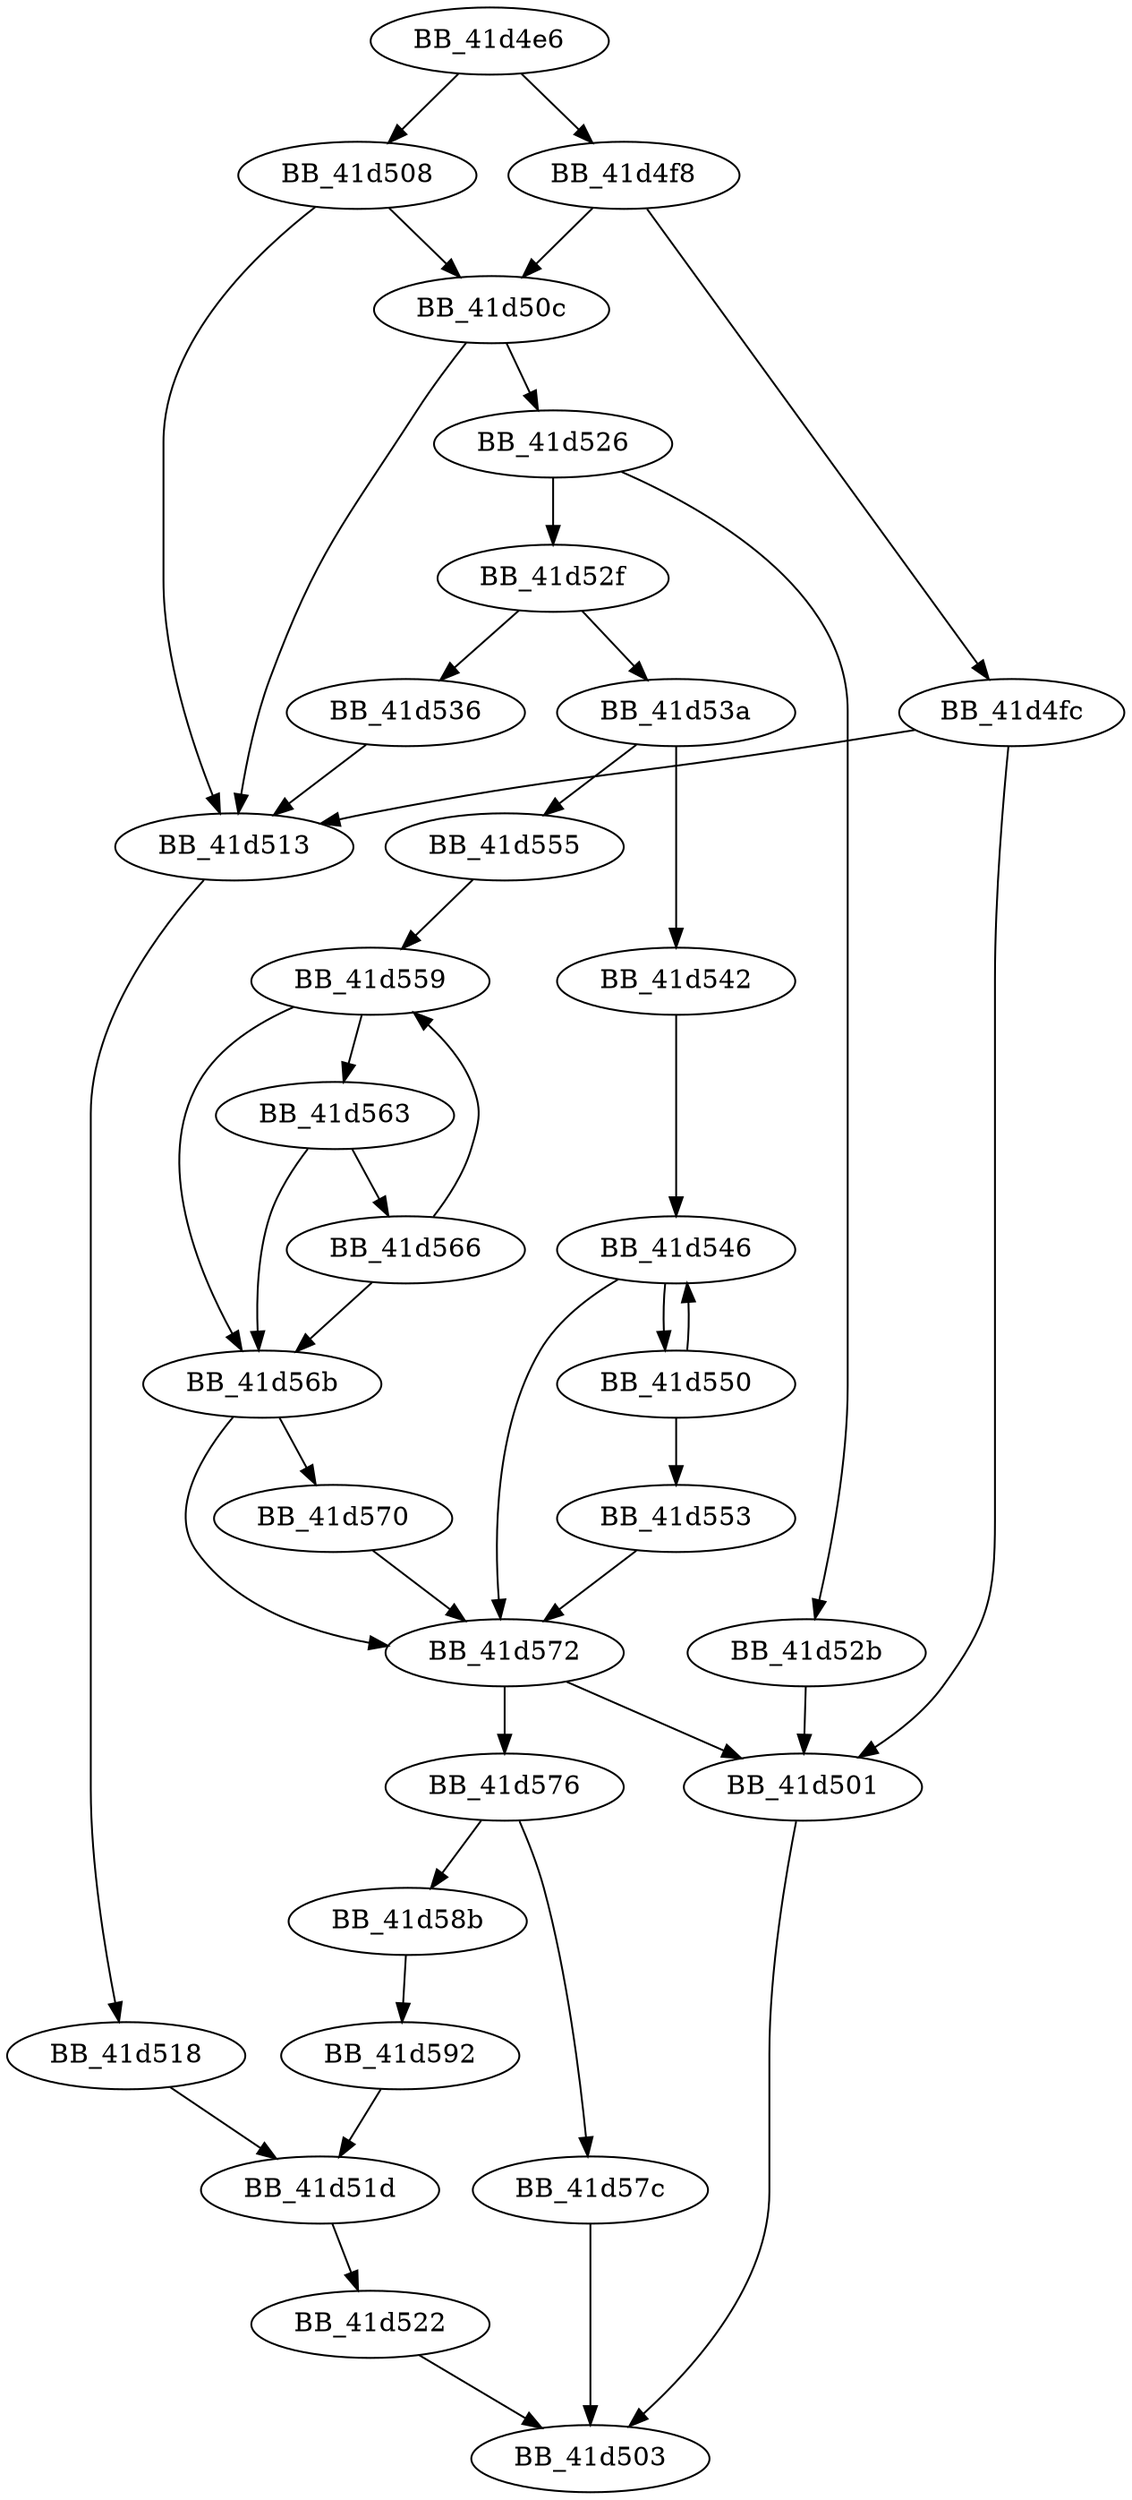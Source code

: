 DiGraph _strncpy_s{
BB_41d4e6->BB_41d4f8
BB_41d4e6->BB_41d508
BB_41d4f8->BB_41d4fc
BB_41d4f8->BB_41d50c
BB_41d4fc->BB_41d501
BB_41d4fc->BB_41d513
BB_41d501->BB_41d503
BB_41d508->BB_41d50c
BB_41d508->BB_41d513
BB_41d50c->BB_41d513
BB_41d50c->BB_41d526
BB_41d513->BB_41d518
BB_41d518->BB_41d51d
BB_41d51d->BB_41d522
BB_41d522->BB_41d503
BB_41d526->BB_41d52b
BB_41d526->BB_41d52f
BB_41d52b->BB_41d501
BB_41d52f->BB_41d536
BB_41d52f->BB_41d53a
BB_41d536->BB_41d513
BB_41d53a->BB_41d542
BB_41d53a->BB_41d555
BB_41d542->BB_41d546
BB_41d546->BB_41d550
BB_41d546->BB_41d572
BB_41d550->BB_41d546
BB_41d550->BB_41d553
BB_41d553->BB_41d572
BB_41d555->BB_41d559
BB_41d559->BB_41d563
BB_41d559->BB_41d56b
BB_41d563->BB_41d566
BB_41d563->BB_41d56b
BB_41d566->BB_41d559
BB_41d566->BB_41d56b
BB_41d56b->BB_41d570
BB_41d56b->BB_41d572
BB_41d570->BB_41d572
BB_41d572->BB_41d501
BB_41d572->BB_41d576
BB_41d576->BB_41d57c
BB_41d576->BB_41d58b
BB_41d57c->BB_41d503
BB_41d58b->BB_41d592
BB_41d592->BB_41d51d
}
